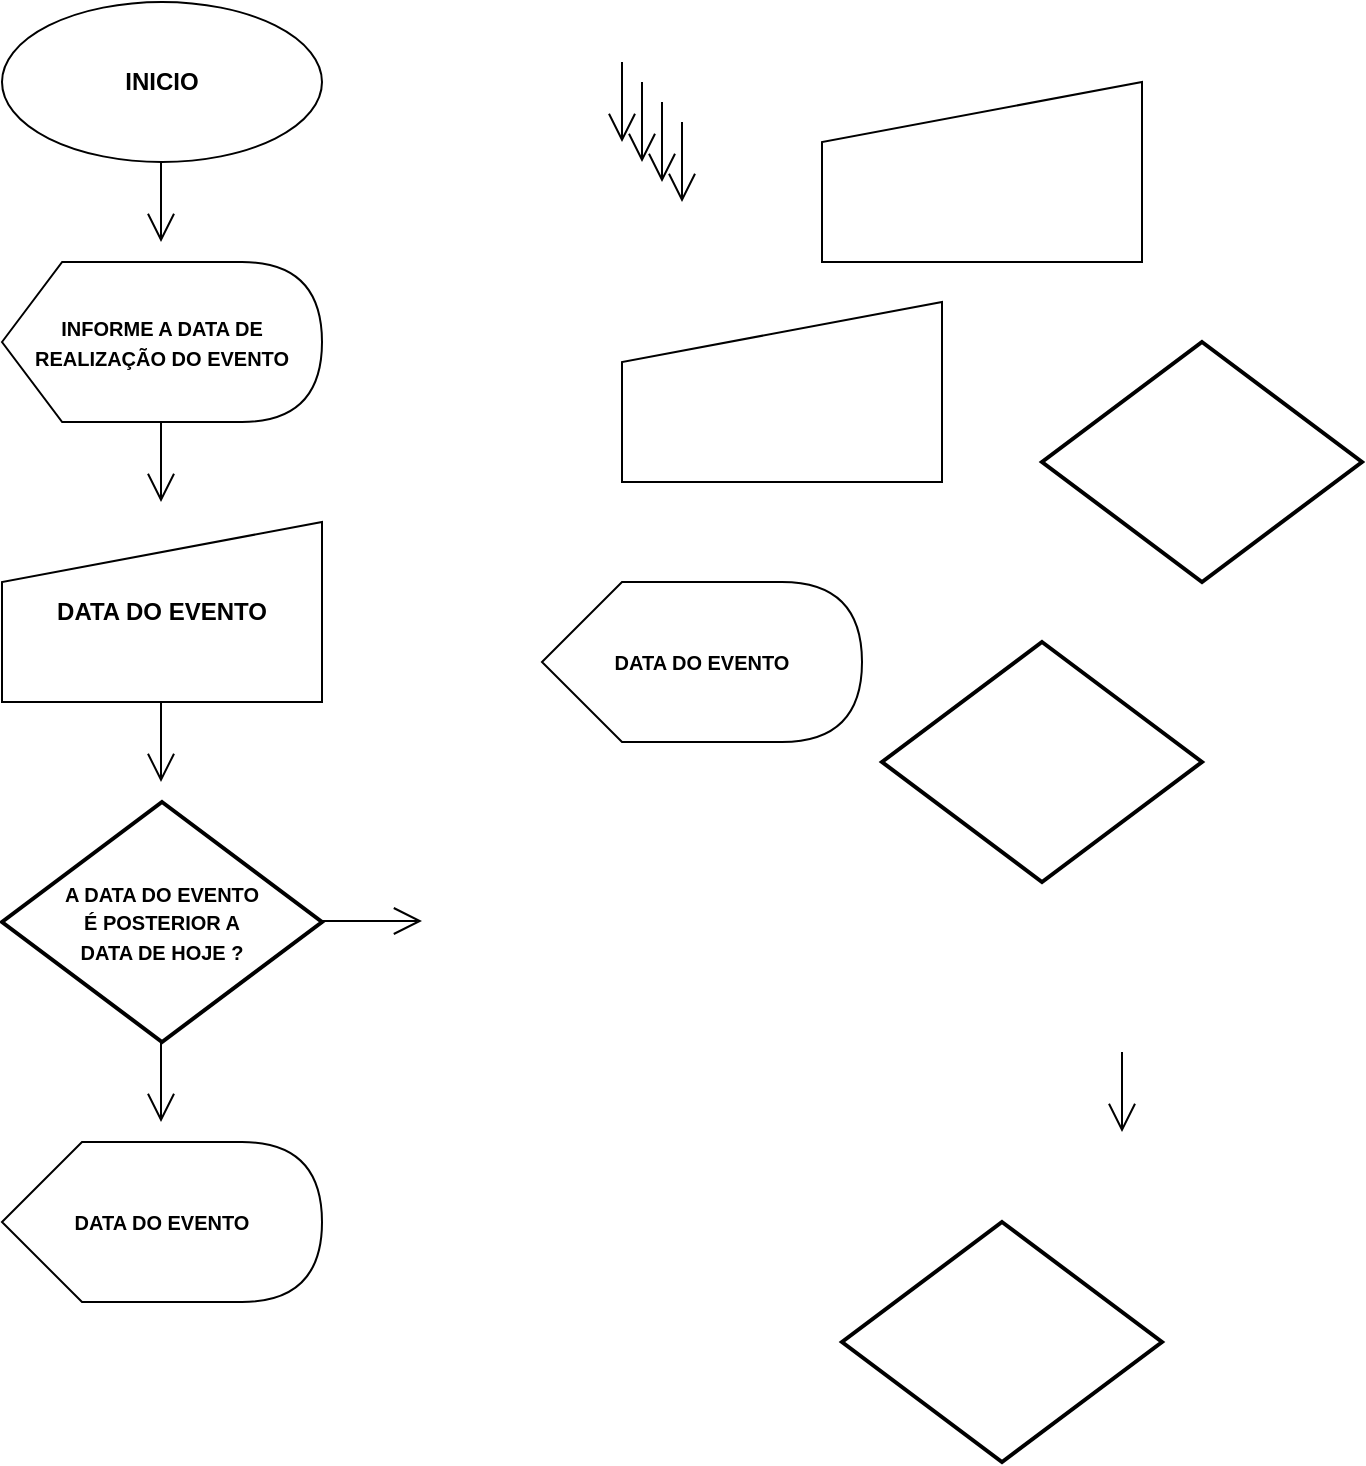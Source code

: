 <mxfile version="15.9.1" type="github">
  <diagram id="gLEBWME5qHSq3BZmw2-_" name="Page-1">
    <mxGraphModel dx="868" dy="482" grid="1" gridSize="10" guides="1" tooltips="1" connect="1" arrows="1" fold="1" page="1" pageScale="1" pageWidth="827" pageHeight="1169" math="0" shadow="0">
      <root>
        <mxCell id="0" />
        <mxCell id="1" parent="0" />
        <mxCell id="BDNs1b7ILqMROvqSfkJf-1" value="&lt;b&gt;INICIO&lt;/b&gt;" style="ellipse;whiteSpace=wrap;html=1;" vertex="1" parent="1">
          <mxGeometry x="40" y="40" width="160" height="80" as="geometry" />
        </mxCell>
        <mxCell id="BDNs1b7ILqMROvqSfkJf-3" value="&lt;div&gt;&lt;b style=&quot;font-size: 10px&quot;&gt;INFORME A DATA DE REALIZAÇÃO DO EVENTO&lt;/b&gt;&lt;/div&gt;" style="shape=display;whiteSpace=wrap;html=1;align=center;size=0.188;" vertex="1" parent="1">
          <mxGeometry x="40" y="170" width="160" height="80" as="geometry" />
        </mxCell>
        <mxCell id="BDNs1b7ILqMROvqSfkJf-8" value="&lt;b&gt;DATA DO EVENTO&lt;/b&gt;" style="shape=manualInput;whiteSpace=wrap;html=1;" vertex="1" parent="1">
          <mxGeometry x="40" y="300" width="160" height="90" as="geometry" />
        </mxCell>
        <mxCell id="BDNs1b7ILqMROvqSfkJf-9" value="&lt;font style=&quot;font-size: 10px&quot;&gt;&lt;b&gt;A DATA DO EVENTO&lt;br&gt;É POSTERIOR A &lt;br&gt;DATA DE HOJE ?&lt;/b&gt;&lt;/font&gt;" style="strokeWidth=2;html=1;shape=mxgraph.flowchart.decision;whiteSpace=wrap;align=center;" vertex="1" parent="1">
          <mxGeometry x="40" y="440" width="160" height="120" as="geometry" />
        </mxCell>
        <mxCell id="BDNs1b7ILqMROvqSfkJf-13" value="" style="endArrow=open;endFill=1;endSize=12;html=1;rounded=0;" edge="1" parent="1">
          <mxGeometry width="160" relative="1" as="geometry">
            <mxPoint x="119.5" y="120" as="sourcePoint" />
            <mxPoint x="119.5" y="160" as="targetPoint" />
          </mxGeometry>
        </mxCell>
        <mxCell id="BDNs1b7ILqMROvqSfkJf-14" value="" style="endArrow=open;endFill=1;endSize=12;html=1;rounded=0;" edge="1" parent="1">
          <mxGeometry width="160" relative="1" as="geometry">
            <mxPoint x="119.5" y="560" as="sourcePoint" />
            <mxPoint x="119.5" y="600" as="targetPoint" />
          </mxGeometry>
        </mxCell>
        <mxCell id="BDNs1b7ILqMROvqSfkJf-15" value="" style="endArrow=open;endFill=1;endSize=12;html=1;rounded=0;" edge="1" parent="1">
          <mxGeometry width="160" relative="1" as="geometry">
            <mxPoint x="600" y="565" as="sourcePoint" />
            <mxPoint x="600" y="605" as="targetPoint" />
          </mxGeometry>
        </mxCell>
        <mxCell id="BDNs1b7ILqMROvqSfkJf-16" value="" style="endArrow=open;endFill=1;endSize=12;html=1;rounded=0;" edge="1" parent="1">
          <mxGeometry width="160" relative="1" as="geometry">
            <mxPoint x="350" y="70" as="sourcePoint" />
            <mxPoint x="350" y="110" as="targetPoint" />
          </mxGeometry>
        </mxCell>
        <mxCell id="BDNs1b7ILqMROvqSfkJf-17" value="" style="endArrow=open;endFill=1;endSize=12;html=1;rounded=0;" edge="1" parent="1">
          <mxGeometry width="160" relative="1" as="geometry">
            <mxPoint x="360" y="80" as="sourcePoint" />
            <mxPoint x="360" y="120" as="targetPoint" />
          </mxGeometry>
        </mxCell>
        <mxCell id="BDNs1b7ILqMROvqSfkJf-18" value="" style="endArrow=open;endFill=1;endSize=12;html=1;rounded=0;" edge="1" parent="1">
          <mxGeometry width="160" relative="1" as="geometry">
            <mxPoint x="119.5" y="250" as="sourcePoint" />
            <mxPoint x="119.5" y="290" as="targetPoint" />
          </mxGeometry>
        </mxCell>
        <mxCell id="BDNs1b7ILqMROvqSfkJf-20" value="&lt;font style=&quot;font-size: 10px&quot;&gt;&lt;b&gt;DATA DO EVENTO&lt;/b&gt;&lt;/font&gt;" style="shape=display;whiteSpace=wrap;html=1;align=center;" vertex="1" parent="1">
          <mxGeometry x="310" y="330" width="160" height="80" as="geometry" />
        </mxCell>
        <mxCell id="BDNs1b7ILqMROvqSfkJf-21" value="&lt;font style=&quot;font-size: 10px&quot;&gt;&lt;b&gt;DATA DO EVENTO&lt;/b&gt;&lt;/font&gt;" style="shape=display;whiteSpace=wrap;html=1;align=center;" vertex="1" parent="1">
          <mxGeometry x="40" y="610" width="160" height="80" as="geometry" />
        </mxCell>
        <mxCell id="BDNs1b7ILqMROvqSfkJf-22" value="" style="strokeWidth=2;html=1;shape=mxgraph.flowchart.decision;whiteSpace=wrap;" vertex="1" parent="1">
          <mxGeometry x="560" y="210" width="160" height="120" as="geometry" />
        </mxCell>
        <mxCell id="BDNs1b7ILqMROvqSfkJf-23" value="" style="strokeWidth=2;html=1;shape=mxgraph.flowchart.decision;whiteSpace=wrap;" vertex="1" parent="1">
          <mxGeometry x="480" y="360" width="160" height="120" as="geometry" />
        </mxCell>
        <mxCell id="BDNs1b7ILqMROvqSfkJf-24" value="" style="strokeWidth=2;html=1;shape=mxgraph.flowchart.decision;whiteSpace=wrap;" vertex="1" parent="1">
          <mxGeometry x="460" y="650" width="160" height="120" as="geometry" />
        </mxCell>
        <mxCell id="BDNs1b7ILqMROvqSfkJf-25" value="" style="endArrow=open;endFill=1;endSize=12;html=1;rounded=0;" edge="1" parent="1">
          <mxGeometry width="160" relative="1" as="geometry">
            <mxPoint x="370" y="90" as="sourcePoint" />
            <mxPoint x="370" y="130" as="targetPoint" />
          </mxGeometry>
        </mxCell>
        <mxCell id="BDNs1b7ILqMROvqSfkJf-26" value="" style="endArrow=open;endFill=1;endSize=12;html=1;rounded=0;" edge="1" parent="1">
          <mxGeometry width="160" relative="1" as="geometry">
            <mxPoint x="380" y="100" as="sourcePoint" />
            <mxPoint x="380" y="140" as="targetPoint" />
          </mxGeometry>
        </mxCell>
        <mxCell id="BDNs1b7ILqMROvqSfkJf-27" value="" style="endArrow=open;endFill=1;endSize=12;html=1;rounded=0;" edge="1" parent="1">
          <mxGeometry width="160" relative="1" as="geometry">
            <mxPoint x="119.5" y="390" as="sourcePoint" />
            <mxPoint x="119.5" y="430" as="targetPoint" />
          </mxGeometry>
        </mxCell>
        <mxCell id="BDNs1b7ILqMROvqSfkJf-28" value="" style="endArrow=open;endFill=1;endSize=12;html=1;rounded=0;" edge="1" parent="1">
          <mxGeometry width="160" relative="1" as="geometry">
            <mxPoint x="200" y="499.5" as="sourcePoint" />
            <mxPoint x="250" y="499.5" as="targetPoint" />
          </mxGeometry>
        </mxCell>
        <mxCell id="BDNs1b7ILqMROvqSfkJf-29" value="" style="shape=manualInput;whiteSpace=wrap;html=1;" vertex="1" parent="1">
          <mxGeometry x="350" y="190" width="160" height="90" as="geometry" />
        </mxCell>
        <mxCell id="BDNs1b7ILqMROvqSfkJf-30" value="" style="shape=manualInput;whiteSpace=wrap;html=1;" vertex="1" parent="1">
          <mxGeometry x="450" y="80" width="160" height="90" as="geometry" />
        </mxCell>
      </root>
    </mxGraphModel>
  </diagram>
</mxfile>
